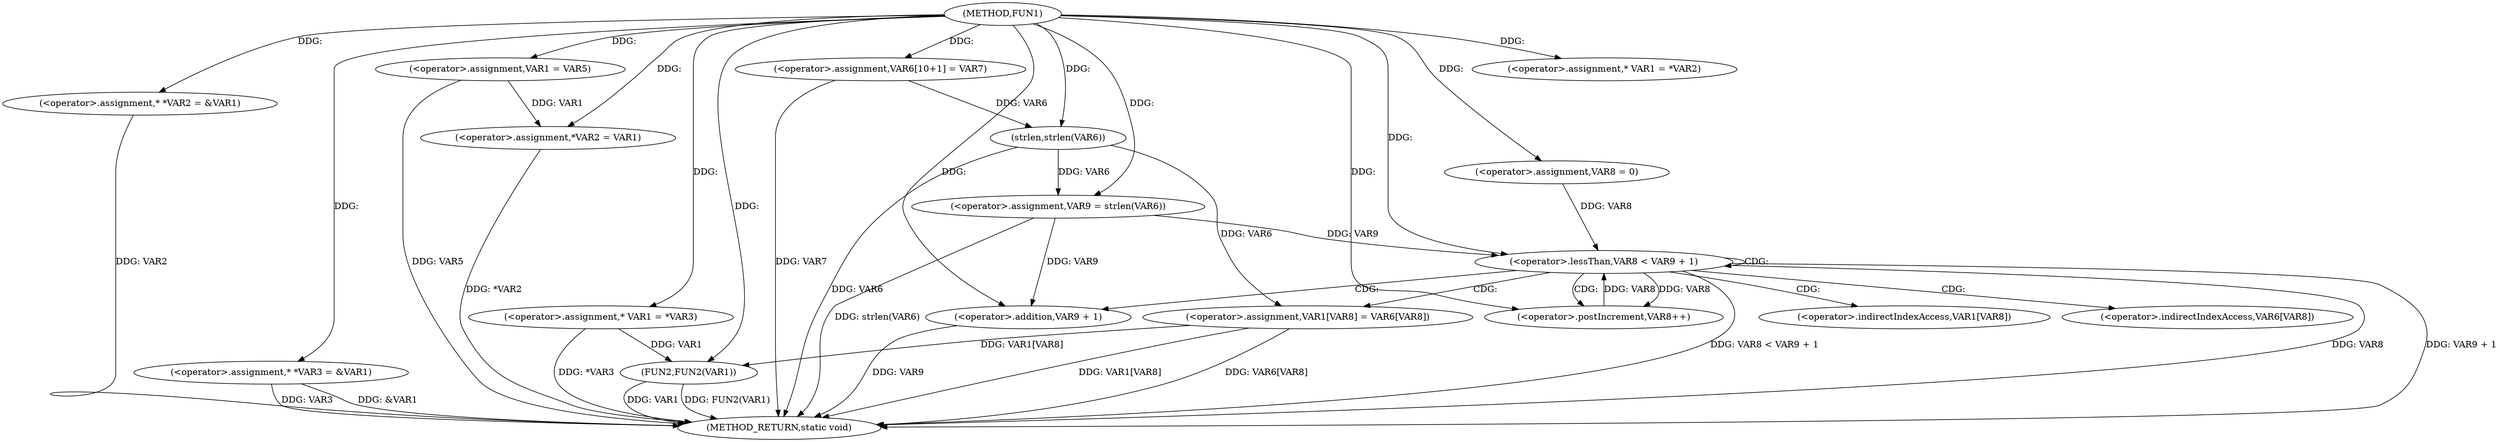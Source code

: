 digraph FUN1 {  
"1000100" [label = "(METHOD,FUN1)" ]
"1000166" [label = "(METHOD_RETURN,static void)" ]
"1000104" [label = "(<operator>.assignment,* *VAR2 = &VAR1)" ]
"1000109" [label = "(<operator>.assignment,* *VAR3 = &VAR1)" ]
"1000117" [label = "(<operator>.assignment,* VAR1 = *VAR2)" ]
"1000121" [label = "(<operator>.assignment,VAR1 = VAR5)" ]
"1000124" [label = "(<operator>.assignment,*VAR2 = VAR1)" ]
"1000130" [label = "(<operator>.assignment,* VAR1 = *VAR3)" ]
"1000136" [label = "(<operator>.assignment,VAR6[10+1] = VAR7)" ]
"1000141" [label = "(<operator>.assignment,VAR9 = strlen(VAR6))" ]
"1000143" [label = "(strlen,strlen(VAR6))" ]
"1000146" [label = "(<operator>.assignment,VAR8 = 0)" ]
"1000149" [label = "(<operator>.lessThan,VAR8 < VAR9 + 1)" ]
"1000151" [label = "(<operator>.addition,VAR9 + 1)" ]
"1000154" [label = "(<operator>.postIncrement,VAR8++)" ]
"1000157" [label = "(<operator>.assignment,VAR1[VAR8] = VAR6[VAR8])" ]
"1000164" [label = "(FUN2,FUN2(VAR1))" ]
"1000158" [label = "(<operator>.indirectIndexAccess,VAR1[VAR8])" ]
"1000161" [label = "(<operator>.indirectIndexAccess,VAR6[VAR8])" ]
  "1000124" -> "1000166"  [ label = "DDG: *VAR2"] 
  "1000149" -> "1000166"  [ label = "DDG: VAR9 + 1"] 
  "1000104" -> "1000166"  [ label = "DDG: VAR2"] 
  "1000151" -> "1000166"  [ label = "DDG: VAR9"] 
  "1000149" -> "1000166"  [ label = "DDG: VAR8 < VAR9 + 1"] 
  "1000109" -> "1000166"  [ label = "DDG: VAR3"] 
  "1000149" -> "1000166"  [ label = "DDG: VAR8"] 
  "1000136" -> "1000166"  [ label = "DDG: VAR7"] 
  "1000164" -> "1000166"  [ label = "DDG: FUN2(VAR1)"] 
  "1000121" -> "1000166"  [ label = "DDG: VAR5"] 
  "1000130" -> "1000166"  [ label = "DDG: *VAR3"] 
  "1000157" -> "1000166"  [ label = "DDG: VAR1[VAR8]"] 
  "1000143" -> "1000166"  [ label = "DDG: VAR6"] 
  "1000141" -> "1000166"  [ label = "DDG: strlen(VAR6)"] 
  "1000109" -> "1000166"  [ label = "DDG: &VAR1"] 
  "1000157" -> "1000166"  [ label = "DDG: VAR6[VAR8]"] 
  "1000164" -> "1000166"  [ label = "DDG: VAR1"] 
  "1000100" -> "1000104"  [ label = "DDG: "] 
  "1000100" -> "1000109"  [ label = "DDG: "] 
  "1000100" -> "1000117"  [ label = "DDG: "] 
  "1000100" -> "1000121"  [ label = "DDG: "] 
  "1000121" -> "1000124"  [ label = "DDG: VAR1"] 
  "1000100" -> "1000124"  [ label = "DDG: "] 
  "1000100" -> "1000130"  [ label = "DDG: "] 
  "1000100" -> "1000136"  [ label = "DDG: "] 
  "1000143" -> "1000141"  [ label = "DDG: VAR6"] 
  "1000100" -> "1000141"  [ label = "DDG: "] 
  "1000136" -> "1000143"  [ label = "DDG: VAR6"] 
  "1000100" -> "1000143"  [ label = "DDG: "] 
  "1000100" -> "1000146"  [ label = "DDG: "] 
  "1000154" -> "1000149"  [ label = "DDG: VAR8"] 
  "1000146" -> "1000149"  [ label = "DDG: VAR8"] 
  "1000100" -> "1000149"  [ label = "DDG: "] 
  "1000141" -> "1000149"  [ label = "DDG: VAR9"] 
  "1000141" -> "1000151"  [ label = "DDG: VAR9"] 
  "1000100" -> "1000151"  [ label = "DDG: "] 
  "1000149" -> "1000154"  [ label = "DDG: VAR8"] 
  "1000100" -> "1000154"  [ label = "DDG: "] 
  "1000143" -> "1000157"  [ label = "DDG: VAR6"] 
  "1000157" -> "1000164"  [ label = "DDG: VAR1[VAR8]"] 
  "1000130" -> "1000164"  [ label = "DDG: VAR1"] 
  "1000100" -> "1000164"  [ label = "DDG: "] 
  "1000149" -> "1000154"  [ label = "CDG: "] 
  "1000149" -> "1000161"  [ label = "CDG: "] 
  "1000149" -> "1000151"  [ label = "CDG: "] 
  "1000149" -> "1000157"  [ label = "CDG: "] 
  "1000149" -> "1000149"  [ label = "CDG: "] 
  "1000149" -> "1000158"  [ label = "CDG: "] 
}
